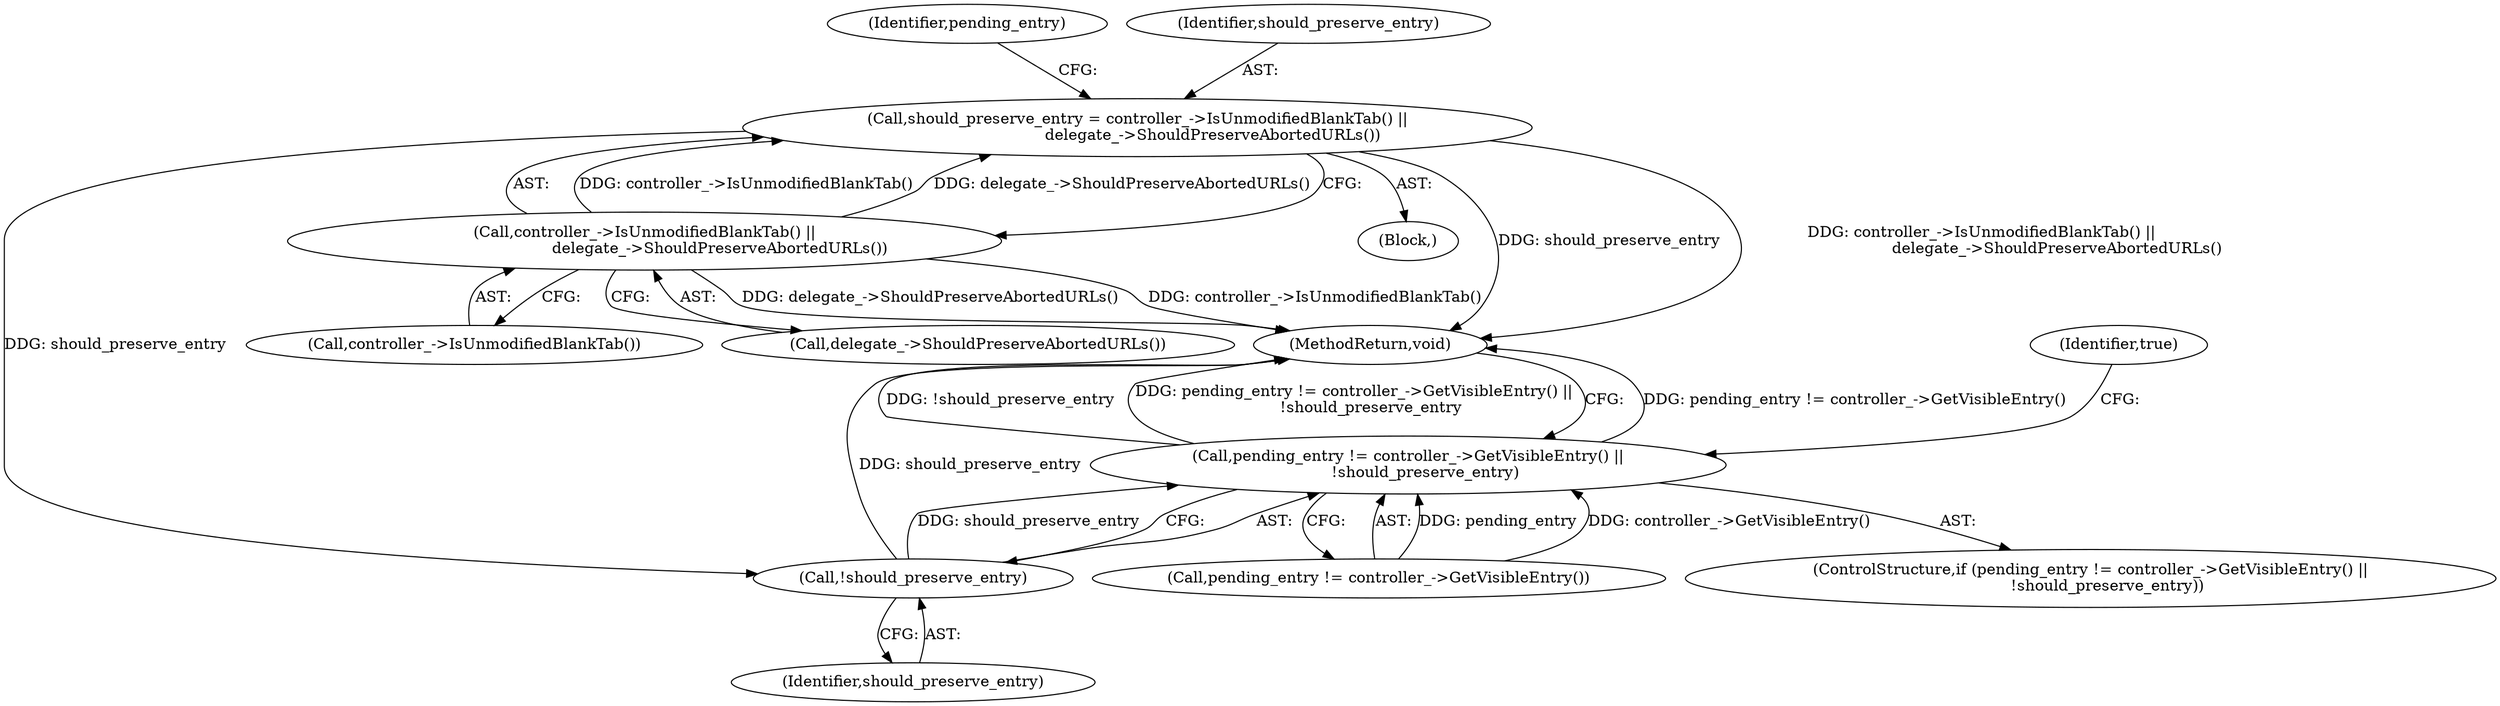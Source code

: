 digraph "1_Chrome_0aa576040704401ae28ea73b862d0b5d84262d51@del" {
"1000120" [label="(Call,should_preserve_entry = controller_->IsUnmodifiedBlankTab() ||\n                               delegate_->ShouldPreserveAbortedURLs())"];
"1000122" [label="(Call,controller_->IsUnmodifiedBlankTab() ||\n                               delegate_->ShouldPreserveAbortedURLs())"];
"1000130" [label="(Call,!should_preserve_entry)"];
"1000126" [label="(Call,pending_entry != controller_->GetVisibleEntry() ||\n       !should_preserve_entry)"];
"1000130" [label="(Call,!should_preserve_entry)"];
"1000125" [label="(ControlStructure,if (pending_entry != controller_->GetVisibleEntry() ||\n       !should_preserve_entry))"];
"1000124" [label="(Call,delegate_->ShouldPreserveAbortedURLs())"];
"1000134" [label="(Identifier,true)"];
"1000120" [label="(Call,should_preserve_entry = controller_->IsUnmodifiedBlankTab() ||\n                               delegate_->ShouldPreserveAbortedURLs())"];
"1000122" [label="(Call,controller_->IsUnmodifiedBlankTab() ||\n                               delegate_->ShouldPreserveAbortedURLs())"];
"1000128" [label="(Identifier,pending_entry)"];
"1000102" [label="(Block,)"];
"1000121" [label="(Identifier,should_preserve_entry)"];
"1000123" [label="(Call,controller_->IsUnmodifiedBlankTab())"];
"1000131" [label="(Identifier,should_preserve_entry)"];
"1000127" [label="(Call,pending_entry != controller_->GetVisibleEntry())"];
"1000126" [label="(Call,pending_entry != controller_->GetVisibleEntry() ||\n       !should_preserve_entry)"];
"1000137" [label="(MethodReturn,void)"];
"1000120" -> "1000102"  [label="AST: "];
"1000120" -> "1000122"  [label="CFG: "];
"1000121" -> "1000120"  [label="AST: "];
"1000122" -> "1000120"  [label="AST: "];
"1000128" -> "1000120"  [label="CFG: "];
"1000120" -> "1000137"  [label="DDG: should_preserve_entry"];
"1000120" -> "1000137"  [label="DDG: controller_->IsUnmodifiedBlankTab() ||\n                               delegate_->ShouldPreserveAbortedURLs()"];
"1000122" -> "1000120"  [label="DDG: controller_->IsUnmodifiedBlankTab()"];
"1000122" -> "1000120"  [label="DDG: delegate_->ShouldPreserveAbortedURLs()"];
"1000120" -> "1000130"  [label="DDG: should_preserve_entry"];
"1000122" -> "1000123"  [label="CFG: "];
"1000122" -> "1000124"  [label="CFG: "];
"1000123" -> "1000122"  [label="AST: "];
"1000124" -> "1000122"  [label="AST: "];
"1000122" -> "1000137"  [label="DDG: controller_->IsUnmodifiedBlankTab()"];
"1000122" -> "1000137"  [label="DDG: delegate_->ShouldPreserveAbortedURLs()"];
"1000130" -> "1000126"  [label="AST: "];
"1000130" -> "1000131"  [label="CFG: "];
"1000131" -> "1000130"  [label="AST: "];
"1000126" -> "1000130"  [label="CFG: "];
"1000130" -> "1000137"  [label="DDG: should_preserve_entry"];
"1000130" -> "1000126"  [label="DDG: should_preserve_entry"];
"1000126" -> "1000125"  [label="AST: "];
"1000126" -> "1000127"  [label="CFG: "];
"1000127" -> "1000126"  [label="AST: "];
"1000134" -> "1000126"  [label="CFG: "];
"1000137" -> "1000126"  [label="CFG: "];
"1000126" -> "1000137"  [label="DDG: pending_entry != controller_->GetVisibleEntry()"];
"1000126" -> "1000137"  [label="DDG: !should_preserve_entry"];
"1000126" -> "1000137"  [label="DDG: pending_entry != controller_->GetVisibleEntry() ||\n       !should_preserve_entry"];
"1000127" -> "1000126"  [label="DDG: pending_entry"];
"1000127" -> "1000126"  [label="DDG: controller_->GetVisibleEntry()"];
}
